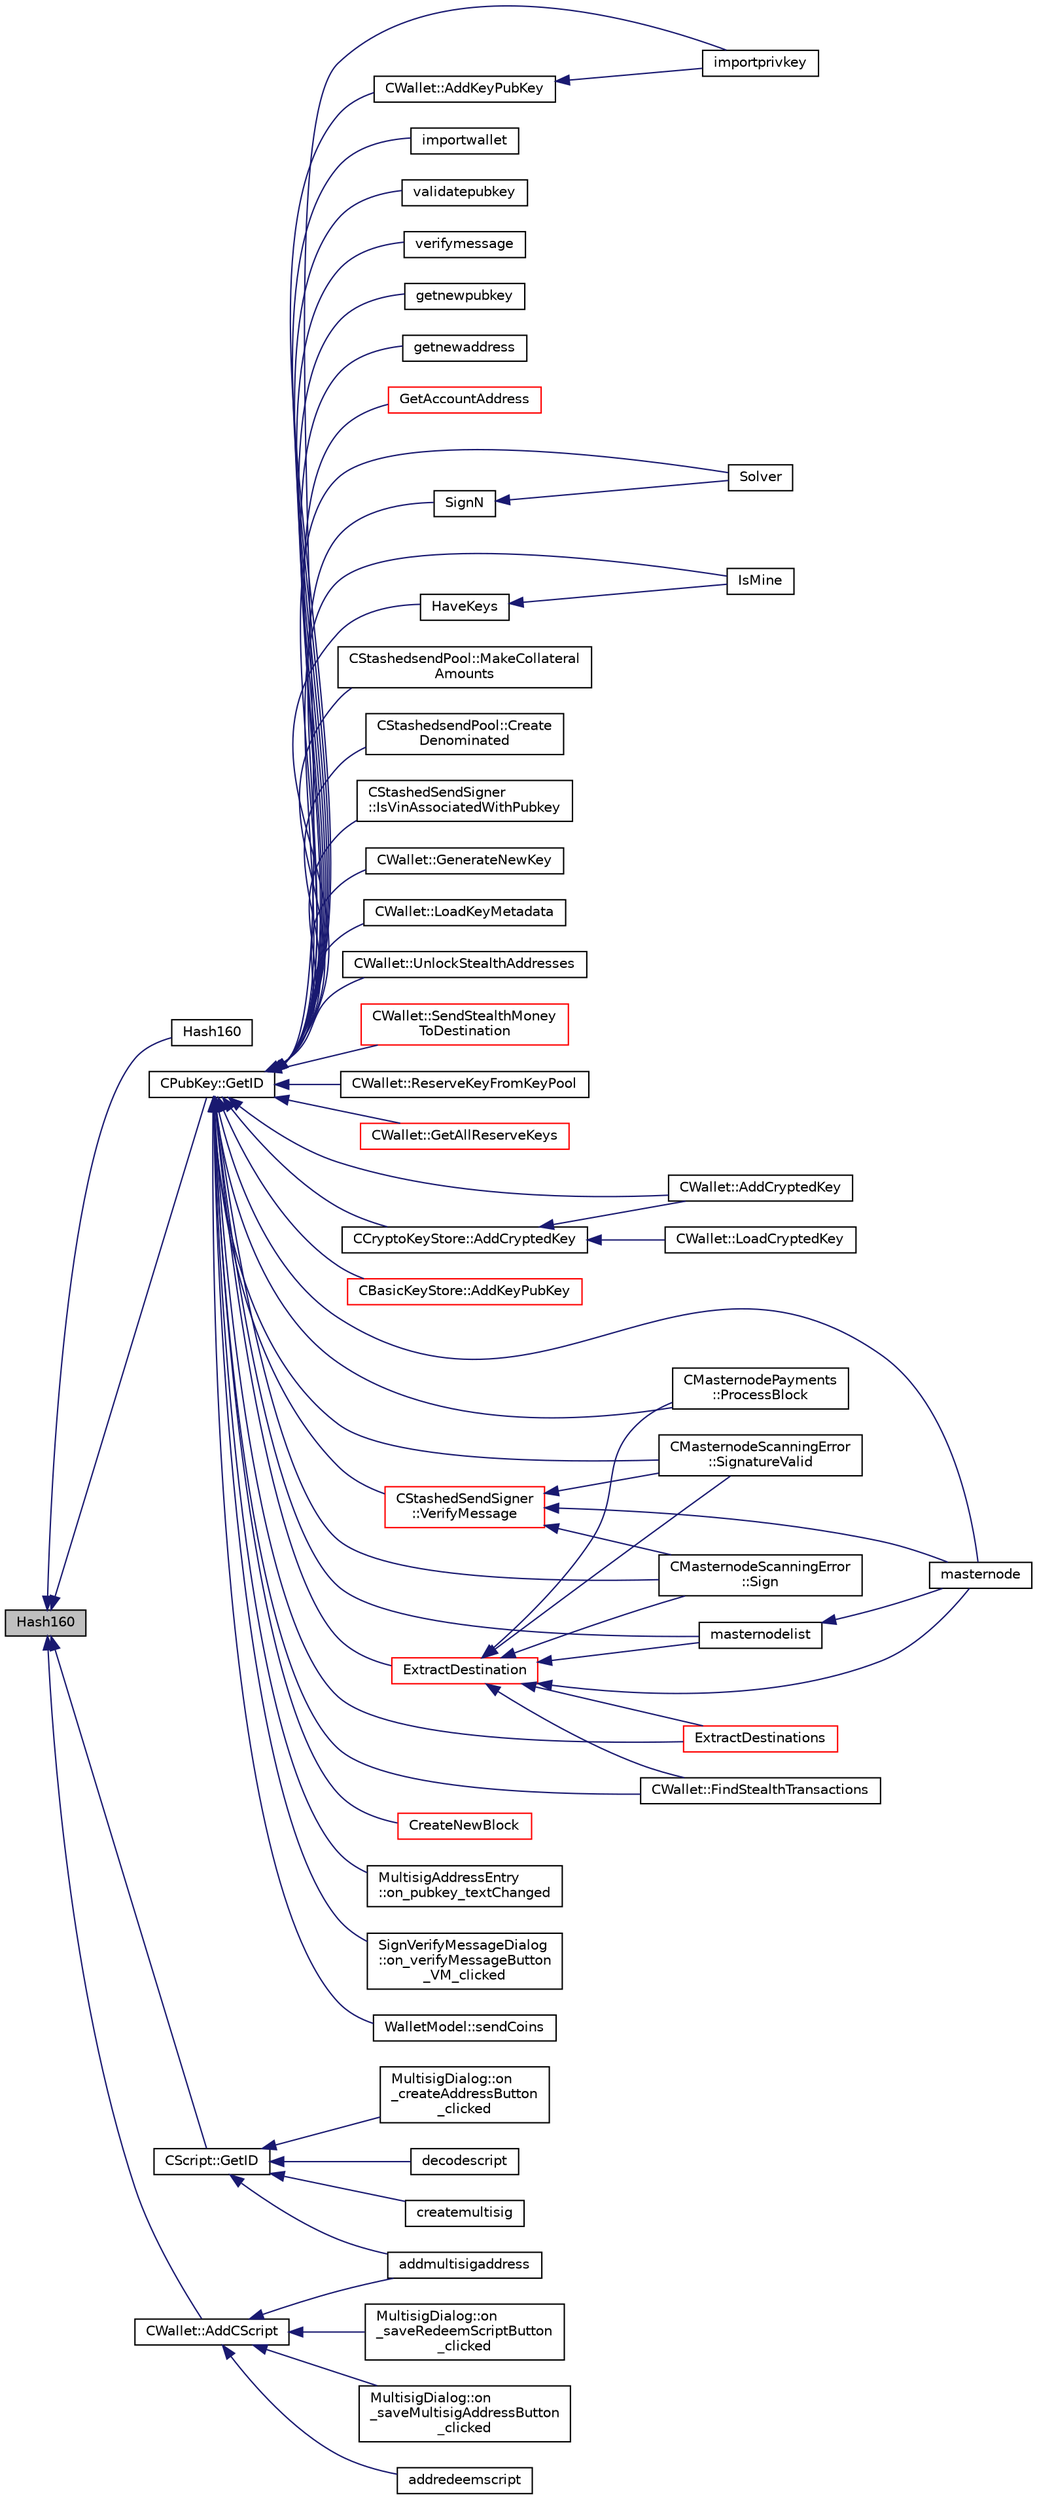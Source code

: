 digraph "Hash160"
{
  edge [fontname="Helvetica",fontsize="10",labelfontname="Helvetica",labelfontsize="10"];
  node [fontname="Helvetica",fontsize="10",shape=record];
  rankdir="LR";
  Node186 [label="Hash160",height=0.2,width=0.4,color="black", fillcolor="grey75", style="filled", fontcolor="black"];
  Node186 -> Node187 [dir="back",color="midnightblue",fontsize="10",style="solid",fontname="Helvetica"];
  Node187 [label="Hash160",height=0.2,width=0.4,color="black", fillcolor="white", style="filled",URL="$db/dfb/hash_8h.html#a78eccd4352c5377b614ad3f5a1b5b223"];
  Node186 -> Node188 [dir="back",color="midnightblue",fontsize="10",style="solid",fontname="Helvetica"];
  Node188 [label="CPubKey::GetID",height=0.2,width=0.4,color="black", fillcolor="white", style="filled",URL="$da/d4e/class_c_pub_key.html#a2675f7e6f72eff68e7a5227289feb021"];
  Node188 -> Node189 [dir="back",color="midnightblue",fontsize="10",style="solid",fontname="Helvetica"];
  Node189 [label="CCryptoKeyStore::AddCryptedKey",height=0.2,width=0.4,color="black", fillcolor="white", style="filled",URL="$db/dad/class_c_crypto_key_store.html#a9f4d2df95008205b2b9784c5f0e8e12b"];
  Node189 -> Node190 [dir="back",color="midnightblue",fontsize="10",style="solid",fontname="Helvetica"];
  Node190 [label="CWallet::AddCryptedKey",height=0.2,width=0.4,color="black", fillcolor="white", style="filled",URL="$d2/de5/class_c_wallet.html#a3e90096a903d49cd751f05fcdb7692ce"];
  Node189 -> Node191 [dir="back",color="midnightblue",fontsize="10",style="solid",fontname="Helvetica"];
  Node191 [label="CWallet::LoadCryptedKey",height=0.2,width=0.4,color="black", fillcolor="white", style="filled",URL="$d2/de5/class_c_wallet.html#a01fbd78238d4ef833d059f12a7e8ac9f"];
  Node188 -> Node192 [dir="back",color="midnightblue",fontsize="10",style="solid",fontname="Helvetica"];
  Node192 [label="CBasicKeyStore::AddKeyPubKey",height=0.2,width=0.4,color="red", fillcolor="white", style="filled",URL="$db/db1/class_c_basic_key_store.html#acc2e33f319de88e88f86b0dc79bdcb65"];
  Node188 -> Node197 [dir="back",color="midnightblue",fontsize="10",style="solid",fontname="Helvetica"];
  Node197 [label="CMasternodePayments\l::ProcessBlock",height=0.2,width=0.4,color="black", fillcolor="white", style="filled",URL="$dc/d9a/class_c_masternode_payments.html#aa23dfbc148f10f601e9771bfcffea441"];
  Node188 -> Node198 [dir="back",color="midnightblue",fontsize="10",style="solid",fontname="Helvetica"];
  Node198 [label="CMasternodeScanningError\l::SignatureValid",height=0.2,width=0.4,color="black", fillcolor="white", style="filled",URL="$d0/de7/class_c_masternode_scanning_error.html#ae90fca573f70f7faa4c9f3a5db145f36"];
  Node188 -> Node199 [dir="back",color="midnightblue",fontsize="10",style="solid",fontname="Helvetica"];
  Node199 [label="CMasternodeScanningError\l::Sign",height=0.2,width=0.4,color="black", fillcolor="white", style="filled",URL="$d0/de7/class_c_masternode_scanning_error.html#afdc8ec9b08767cdf3c6a6cc819af7d09"];
  Node188 -> Node200 [dir="back",color="midnightblue",fontsize="10",style="solid",fontname="Helvetica"];
  Node200 [label="CreateNewBlock",height=0.2,width=0.4,color="red", fillcolor="white", style="filled",URL="$de/d13/miner_8h.html#aca0de7d757e027c2b08bd101c68c1549"];
  Node188 -> Node205 [dir="back",color="midnightblue",fontsize="10",style="solid",fontname="Helvetica"];
  Node205 [label="MultisigAddressEntry\l::on_pubkey_textChanged",height=0.2,width=0.4,color="black", fillcolor="white", style="filled",URL="$da/d39/class_multisig_address_entry.html#addaaabad7c692f4be0255d3969ccb6c0"];
  Node188 -> Node206 [dir="back",color="midnightblue",fontsize="10",style="solid",fontname="Helvetica"];
  Node206 [label="SignVerifyMessageDialog\l::on_verifyMessageButton\l_VM_clicked",height=0.2,width=0.4,color="black", fillcolor="white", style="filled",URL="$d1/d26/class_sign_verify_message_dialog.html#ae37dec200b27f23c409221511447ae1e"];
  Node188 -> Node207 [dir="back",color="midnightblue",fontsize="10",style="solid",fontname="Helvetica"];
  Node207 [label="WalletModel::sendCoins",height=0.2,width=0.4,color="black", fillcolor="white", style="filled",URL="$d4/d27/class_wallet_model.html#a053fb3ff2b8b0347f83e6bb591126746"];
  Node188 -> Node195 [dir="back",color="midnightblue",fontsize="10",style="solid",fontname="Helvetica"];
  Node195 [label="importprivkey",height=0.2,width=0.4,color="black", fillcolor="white", style="filled",URL="$dc/dbf/rpcdump_8cpp.html#a3a6fdb974fce01220a895393d444e981"];
  Node188 -> Node208 [dir="back",color="midnightblue",fontsize="10",style="solid",fontname="Helvetica"];
  Node208 [label="importwallet",height=0.2,width=0.4,color="black", fillcolor="white", style="filled",URL="$dc/dbf/rpcdump_8cpp.html#a2566d5c9dd1938b74e70398cdb3ac5c1"];
  Node188 -> Node209 [dir="back",color="midnightblue",fontsize="10",style="solid",fontname="Helvetica"];
  Node209 [label="validatepubkey",height=0.2,width=0.4,color="black", fillcolor="white", style="filled",URL="$db/d48/rpcmisc_8cpp.html#a32620752527477f4bac811a7db5ab35b"];
  Node188 -> Node210 [dir="back",color="midnightblue",fontsize="10",style="solid",fontname="Helvetica"];
  Node210 [label="verifymessage",height=0.2,width=0.4,color="black", fillcolor="white", style="filled",URL="$db/d48/rpcmisc_8cpp.html#ad8fce781dfd9dfd4866bba2a4589141a"];
  Node188 -> Node211 [dir="back",color="midnightblue",fontsize="10",style="solid",fontname="Helvetica"];
  Node211 [label="masternode",height=0.2,width=0.4,color="black", fillcolor="white", style="filled",URL="$d5/d6b/rpcstashedsend_8cpp.html#a30609e443aeb47c29ed0878d16b1b5e1"];
  Node188 -> Node212 [dir="back",color="midnightblue",fontsize="10",style="solid",fontname="Helvetica"];
  Node212 [label="masternodelist",height=0.2,width=0.4,color="black", fillcolor="white", style="filled",URL="$d5/d6b/rpcstashedsend_8cpp.html#a3a7ed7e37f21eb2912afc6e776f7236c"];
  Node212 -> Node211 [dir="back",color="midnightblue",fontsize="10",style="solid",fontname="Helvetica"];
  Node188 -> Node213 [dir="back",color="midnightblue",fontsize="10",style="solid",fontname="Helvetica"];
  Node213 [label="getnewpubkey",height=0.2,width=0.4,color="black", fillcolor="white", style="filled",URL="$df/d1d/rpcwallet_8cpp.html#a3f3bb4d519074126a20dd609a6886a72"];
  Node188 -> Node214 [dir="back",color="midnightblue",fontsize="10",style="solid",fontname="Helvetica"];
  Node214 [label="getnewaddress",height=0.2,width=0.4,color="black", fillcolor="white", style="filled",URL="$df/d1d/rpcwallet_8cpp.html#aead824d845d670fbd8f187ebd4f9a535"];
  Node188 -> Node215 [dir="back",color="midnightblue",fontsize="10",style="solid",fontname="Helvetica"];
  Node215 [label="GetAccountAddress",height=0.2,width=0.4,color="red", fillcolor="white", style="filled",URL="$df/d1d/rpcwallet_8cpp.html#af04b341ad8248ac9edce6d3265af86d4"];
  Node188 -> Node218 [dir="back",color="midnightblue",fontsize="10",style="solid",fontname="Helvetica"];
  Node218 [label="SignN",height=0.2,width=0.4,color="black", fillcolor="white", style="filled",URL="$dd/d0f/script_8cpp.html#a2230b054e152c344e60125bf7f994473"];
  Node218 -> Node219 [dir="back",color="midnightblue",fontsize="10",style="solid",fontname="Helvetica"];
  Node219 [label="Solver",height=0.2,width=0.4,color="black", fillcolor="white", style="filled",URL="$de/d7f/script_8h.html#a8e31b29d5a654a570c493f7aa9c3abd9"];
  Node188 -> Node219 [dir="back",color="midnightblue",fontsize="10",style="solid",fontname="Helvetica"];
  Node188 -> Node220 [dir="back",color="midnightblue",fontsize="10",style="solid",fontname="Helvetica"];
  Node220 [label="HaveKeys",height=0.2,width=0.4,color="black", fillcolor="white", style="filled",URL="$dd/d0f/script_8cpp.html#a825478fbb9e96130529467ab5e16047e"];
  Node220 -> Node221 [dir="back",color="midnightblue",fontsize="10",style="solid",fontname="Helvetica"];
  Node221 [label="IsMine",height=0.2,width=0.4,color="black", fillcolor="white", style="filled",URL="$de/d7f/script_8h.html#ae1531a999ac1bfa59d70cfc984f1266b"];
  Node188 -> Node221 [dir="back",color="midnightblue",fontsize="10",style="solid",fontname="Helvetica"];
  Node188 -> Node222 [dir="back",color="midnightblue",fontsize="10",style="solid",fontname="Helvetica"];
  Node222 [label="ExtractDestination",height=0.2,width=0.4,color="red", fillcolor="white", style="filled",URL="$de/d7f/script_8h.html#a951f7e601746ae076afdf3169ecca2fc"];
  Node222 -> Node197 [dir="back",color="midnightblue",fontsize="10",style="solid",fontname="Helvetica"];
  Node222 -> Node198 [dir="back",color="midnightblue",fontsize="10",style="solid",fontname="Helvetica"];
  Node222 -> Node199 [dir="back",color="midnightblue",fontsize="10",style="solid",fontname="Helvetica"];
  Node222 -> Node211 [dir="back",color="midnightblue",fontsize="10",style="solid",fontname="Helvetica"];
  Node222 -> Node212 [dir="back",color="midnightblue",fontsize="10",style="solid",fontname="Helvetica"];
  Node222 -> Node246 [dir="back",color="midnightblue",fontsize="10",style="solid",fontname="Helvetica"];
  Node246 [label="ExtractDestinations",height=0.2,width=0.4,color="red", fillcolor="white", style="filled",URL="$de/d7f/script_8h.html#a49e36ddce090cc66aba405c0755c8be7"];
  Node222 -> Node263 [dir="back",color="midnightblue",fontsize="10",style="solid",fontname="Helvetica"];
  Node263 [label="CWallet::FindStealthTransactions",height=0.2,width=0.4,color="black", fillcolor="white", style="filled",URL="$d2/de5/class_c_wallet.html#a5d0e2025dc7a87a0406be272b80509ee"];
  Node188 -> Node246 [dir="back",color="midnightblue",fontsize="10",style="solid",fontname="Helvetica"];
  Node188 -> Node267 [dir="back",color="midnightblue",fontsize="10",style="solid",fontname="Helvetica"];
  Node267 [label="CStashedsendPool::MakeCollateral\lAmounts",height=0.2,width=0.4,color="black", fillcolor="white", style="filled",URL="$dd/d8a/class_c_stashedsend_pool.html#af475cbfebb9c64e9e7b831f2415d921c",tooltip="Split up large inputs or make fee sized inputs. "];
  Node188 -> Node268 [dir="back",color="midnightblue",fontsize="10",style="solid",fontname="Helvetica"];
  Node268 [label="CStashedsendPool::Create\lDenominated",height=0.2,width=0.4,color="black", fillcolor="white", style="filled",URL="$dd/d8a/class_c_stashedsend_pool.html#a02b3808e3653ed966b4c60874a137490"];
  Node188 -> Node269 [dir="back",color="midnightblue",fontsize="10",style="solid",fontname="Helvetica"];
  Node269 [label="CStashedSendSigner\l::IsVinAssociatedWithPubkey",height=0.2,width=0.4,color="black", fillcolor="white", style="filled",URL="$da/d0a/class_c_stashed_send_signer.html#aaca192c63b69266a4ac439051d3bbf58",tooltip="Is the inputs associated with this public key? (and there is 20000 ION - checking if valid masternode..."];
  Node188 -> Node270 [dir="back",color="midnightblue",fontsize="10",style="solid",fontname="Helvetica"];
  Node270 [label="CStashedSendSigner\l::VerifyMessage",height=0.2,width=0.4,color="red", fillcolor="white", style="filled",URL="$da/d0a/class_c_stashed_send_signer.html#a917e4eb567f2005a73ef59bafcf46bd4",tooltip="Verify the message, returns true if succcessful. "];
  Node270 -> Node198 [dir="back",color="midnightblue",fontsize="10",style="solid",fontname="Helvetica"];
  Node270 -> Node199 [dir="back",color="midnightblue",fontsize="10",style="solid",fontname="Helvetica"];
  Node270 -> Node211 [dir="back",color="midnightblue",fontsize="10",style="solid",fontname="Helvetica"];
  Node188 -> Node290 [dir="back",color="midnightblue",fontsize="10",style="solid",fontname="Helvetica"];
  Node290 [label="CWallet::GenerateNewKey",height=0.2,width=0.4,color="black", fillcolor="white", style="filled",URL="$d2/de5/class_c_wallet.html#a061fe7f54f80ec40f856b3e6365c2f4a"];
  Node188 -> Node194 [dir="back",color="midnightblue",fontsize="10",style="solid",fontname="Helvetica"];
  Node194 [label="CWallet::AddKeyPubKey",height=0.2,width=0.4,color="black", fillcolor="white", style="filled",URL="$d2/de5/class_c_wallet.html#a3240da36cd717146296969227a3e0bd5"];
  Node194 -> Node195 [dir="back",color="midnightblue",fontsize="10",style="solid",fontname="Helvetica"];
  Node188 -> Node190 [dir="back",color="midnightblue",fontsize="10",style="solid",fontname="Helvetica"];
  Node188 -> Node291 [dir="back",color="midnightblue",fontsize="10",style="solid",fontname="Helvetica"];
  Node291 [label="CWallet::LoadKeyMetadata",height=0.2,width=0.4,color="black", fillcolor="white", style="filled",URL="$d2/de5/class_c_wallet.html#a21e6580474514f838dfe1446890085a4"];
  Node188 -> Node292 [dir="back",color="midnightblue",fontsize="10",style="solid",fontname="Helvetica"];
  Node292 [label="CWallet::UnlockStealthAddresses",height=0.2,width=0.4,color="black", fillcolor="white", style="filled",URL="$d2/de5/class_c_wallet.html#ac45af0632ea59c56295d3158b7387f33"];
  Node188 -> Node293 [dir="back",color="midnightblue",fontsize="10",style="solid",fontname="Helvetica"];
  Node293 [label="CWallet::SendStealthMoney\lToDestination",height=0.2,width=0.4,color="red", fillcolor="white", style="filled",URL="$d2/de5/class_c_wallet.html#afce932bf3aa678046ab75eccff004858"];
  Node188 -> Node263 [dir="back",color="midnightblue",fontsize="10",style="solid",fontname="Helvetica"];
  Node188 -> Node296 [dir="back",color="midnightblue",fontsize="10",style="solid",fontname="Helvetica"];
  Node296 [label="CWallet::ReserveKeyFromKeyPool",height=0.2,width=0.4,color="black", fillcolor="white", style="filled",URL="$d2/de5/class_c_wallet.html#a9921854840668a1856998f041177dd2b"];
  Node188 -> Node297 [dir="back",color="midnightblue",fontsize="10",style="solid",fontname="Helvetica"];
  Node297 [label="CWallet::GetAllReserveKeys",height=0.2,width=0.4,color="red", fillcolor="white", style="filled",URL="$d2/de5/class_c_wallet.html#aa182f6de943295062748ab42e64c9203"];
  Node186 -> Node298 [dir="back",color="midnightblue",fontsize="10",style="solid",fontname="Helvetica"];
  Node298 [label="CScript::GetID",height=0.2,width=0.4,color="black", fillcolor="white", style="filled",URL="$d9/d4b/class_c_script.html#a650fd970d7f03946c741ded7dba2c72c"];
  Node298 -> Node299 [dir="back",color="midnightblue",fontsize="10",style="solid",fontname="Helvetica"];
  Node299 [label="MultisigDialog::on\l_createAddressButton\l_clicked",height=0.2,width=0.4,color="black", fillcolor="white", style="filled",URL="$d4/df4/class_multisig_dialog.html#a99a1605980d9bf0a4c2426ead61aa15a"];
  Node298 -> Node251 [dir="back",color="midnightblue",fontsize="10",style="solid",fontname="Helvetica"];
  Node251 [label="decodescript",height=0.2,width=0.4,color="black", fillcolor="white", style="filled",URL="$dc/da8/rpcrawtransaction_8cpp.html#a342172992e2fa92490e8d83c2e95e87e"];
  Node298 -> Node300 [dir="back",color="midnightblue",fontsize="10",style="solid",fontname="Helvetica"];
  Node300 [label="createmultisig",height=0.2,width=0.4,color="black", fillcolor="white", style="filled",URL="$df/d1d/rpcwallet_8cpp.html#a10f145bcadd06025abb3b065e2fa7a84"];
  Node298 -> Node301 [dir="back",color="midnightblue",fontsize="10",style="solid",fontname="Helvetica"];
  Node301 [label="addmultisigaddress",height=0.2,width=0.4,color="black", fillcolor="white", style="filled",URL="$df/d1d/rpcwallet_8cpp.html#a01e8a83cbd4209f10c71719383d7ca2d"];
  Node186 -> Node302 [dir="back",color="midnightblue",fontsize="10",style="solid",fontname="Helvetica"];
  Node302 [label="CWallet::AddCScript",height=0.2,width=0.4,color="black", fillcolor="white", style="filled",URL="$d2/de5/class_c_wallet.html#ad7edacad1c926bc4b7fe0dc1be95ce31"];
  Node302 -> Node303 [dir="back",color="midnightblue",fontsize="10",style="solid",fontname="Helvetica"];
  Node303 [label="MultisigDialog::on\l_saveRedeemScriptButton\l_clicked",height=0.2,width=0.4,color="black", fillcolor="white", style="filled",URL="$d4/df4/class_multisig_dialog.html#a52029e0d1aee20ff4bb822d9580e2feb"];
  Node302 -> Node304 [dir="back",color="midnightblue",fontsize="10",style="solid",fontname="Helvetica"];
  Node304 [label="MultisigDialog::on\l_saveMultisigAddressButton\l_clicked",height=0.2,width=0.4,color="black", fillcolor="white", style="filled",URL="$d4/df4/class_multisig_dialog.html#a95c9278296354b38696d72eeb62dc09d"];
  Node302 -> Node301 [dir="back",color="midnightblue",fontsize="10",style="solid",fontname="Helvetica"];
  Node302 -> Node305 [dir="back",color="midnightblue",fontsize="10",style="solid",fontname="Helvetica"];
  Node305 [label="addredeemscript",height=0.2,width=0.4,color="black", fillcolor="white", style="filled",URL="$df/d1d/rpcwallet_8cpp.html#a6bdf3775b3749a2b216576b62af4f801"];
}
